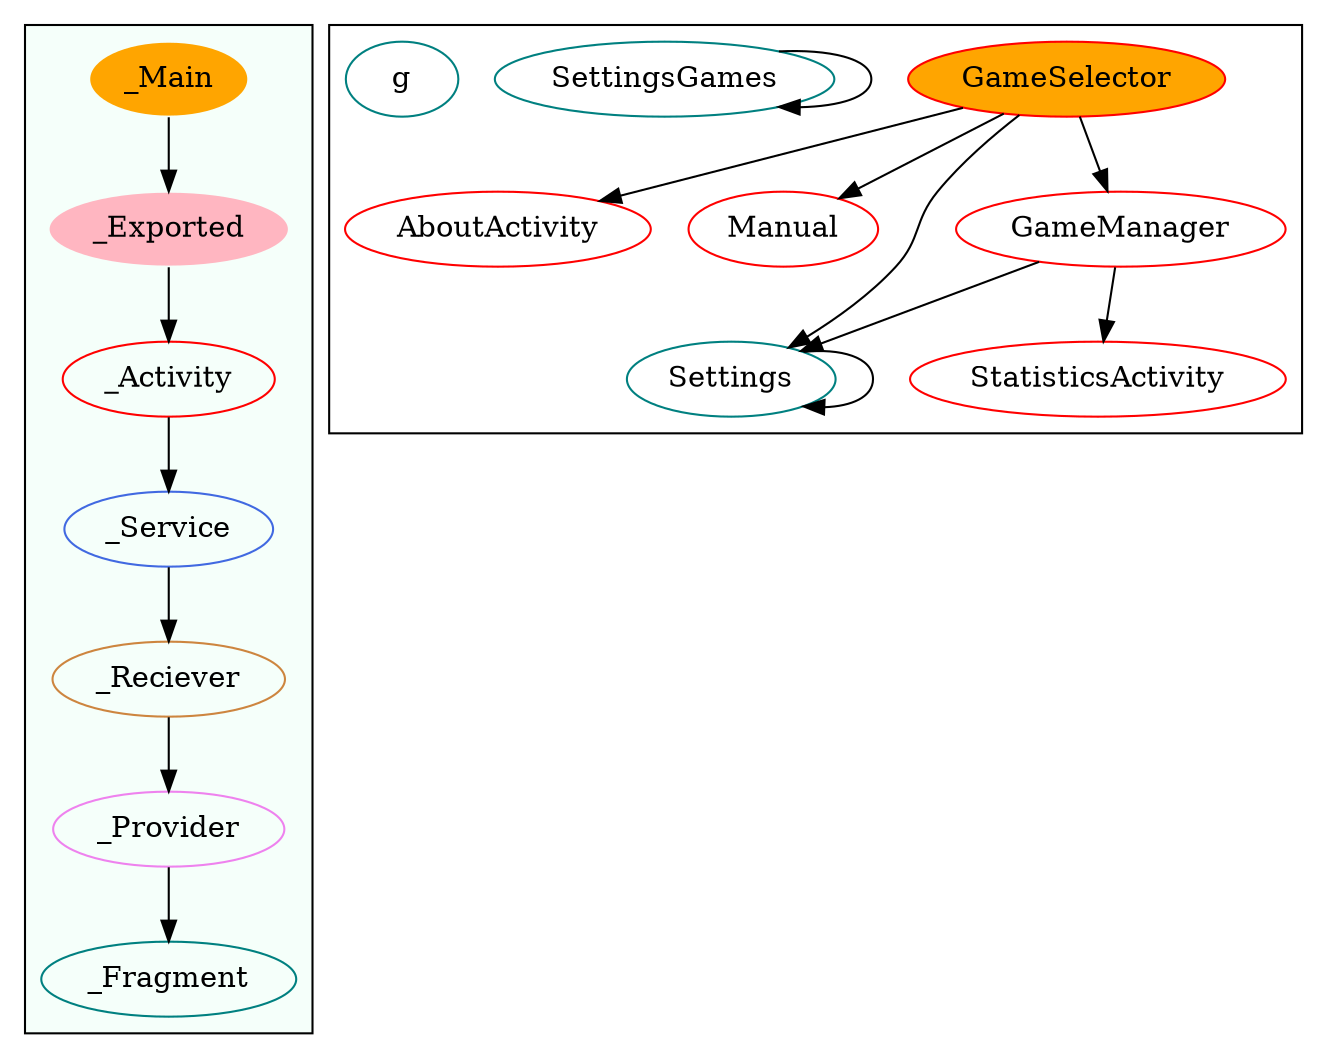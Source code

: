 digraph G {
subgraph cluster_legend{ 
bgcolor=mintcream;
_Activity[color = red];
_Service[color = royalblue];
_Provider[color = violet];
_Reciever[color = peru];
_Fragment[color = teal];
_Main[style=filled, fillcolor=orange, color = mintcream];
_Exported[style=filled, fillcolor=lightpink, color = mintcream];
_Main -> _Exported -> _Activity -> _Service -> _Reciever -> _Provider -> _Fragment; 
}
subgraph cluster_component{ 
AboutActivity[color = red];
Manual[color = red];
GameSelector[style=filled, fillcolor=orange, color = red];
Settings[color = red];
StatisticsActivity[color = red];
GameManager[color = red];
SettingsGames[color = red];
SettingsGames[color = teal];
SettingsGames[color = teal];
SettingsGames[color = teal];
Settings[color = teal];
SettingsGames[color = teal];
g[color = teal];
SettingsGames[color = teal];
Settings[color = teal];
SettingsGames[color = teal];
SettingsGames[color = teal];
SettingsGames[color = teal];
SettingsGames[color = teal];
Settings[color = teal];
Settings[color = teal];
SettingsGames[color = teal];
Settings[color = teal];
Settings[color = teal];
SettingsGames[color = teal];
Settings[color = teal];
GameSelector->GameManager;
GameSelector->Manual;
GameSelector->AboutActivity;
GameSelector->Settings;
Settings->Settings;
GameManager->StatisticsActivity;
GameManager->Settings;
SettingsGames->SettingsGames;
}
}
